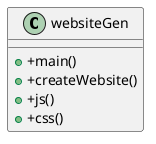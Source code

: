@startuml
'https://plantuml.com/class-diagram

class websiteGen
{
    + +main()
    + +createWebsite()
    + +js()
    + +css()
}

@enduml